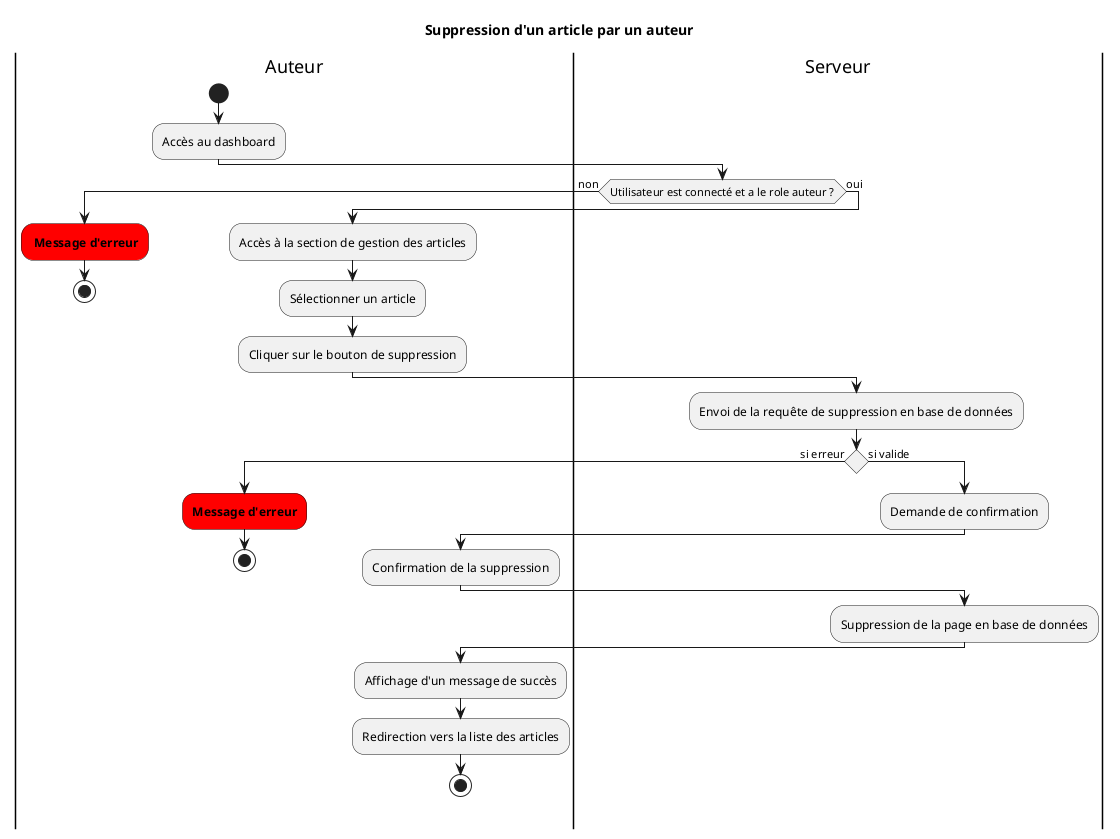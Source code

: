 @startuml AuteurDeleteArticle
title Suppression d'un article par un auteur

|Auteur|
start
:Accès au dashboard;
|Serveur|
if (Utilisateur est connecté et a le role auteur ?) then (non)
  |Auteur|
  #red: **Message d'erreur**;
  stop
else (oui)
  |Auteur|
  :Accès à la section de gestion des articles;
  :Sélectionner un article;
    :Cliquer sur le bouton de suppression;
  |Serveur|
  :Envoi de la requête de suppression en base de données;
  if () is (si erreur) then
    |Auteur|
    #red:**Message d'erreur**;
    stop
  else (si valide)
    |Serveur|
    :Demande de confirmation;
    |Auteur|
    :Confirmation de la suppression;
    |Serveur|
    :Suppression de la page en base de données;
    |Auteur|
    :Affichage d'un message de succès;
    :Redirection vers la liste des articles;
    stop
  endif
endif
@enduml